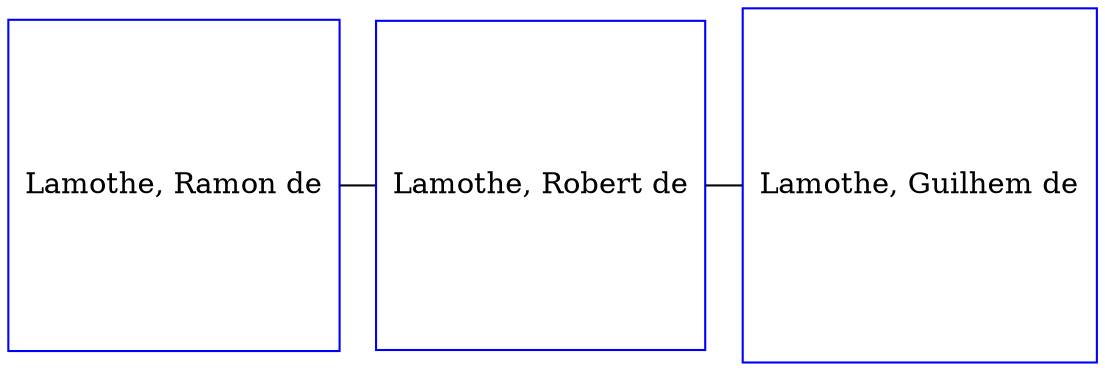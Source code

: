 digraph D {
    edge [dir=none];    node [shape=box];    "011727"   [label="Lamothe, Ramon de", shape=box, regular=1, color="blue"] ;
"011729"   [label="Lamothe, Robert de", shape=box, regular=1, color="blue"] ;
"011728"   [label="Lamothe, Guilhem de", shape=box, regular=1, color="blue"] ;
{rank=same; 011727->011729->011728};
}
